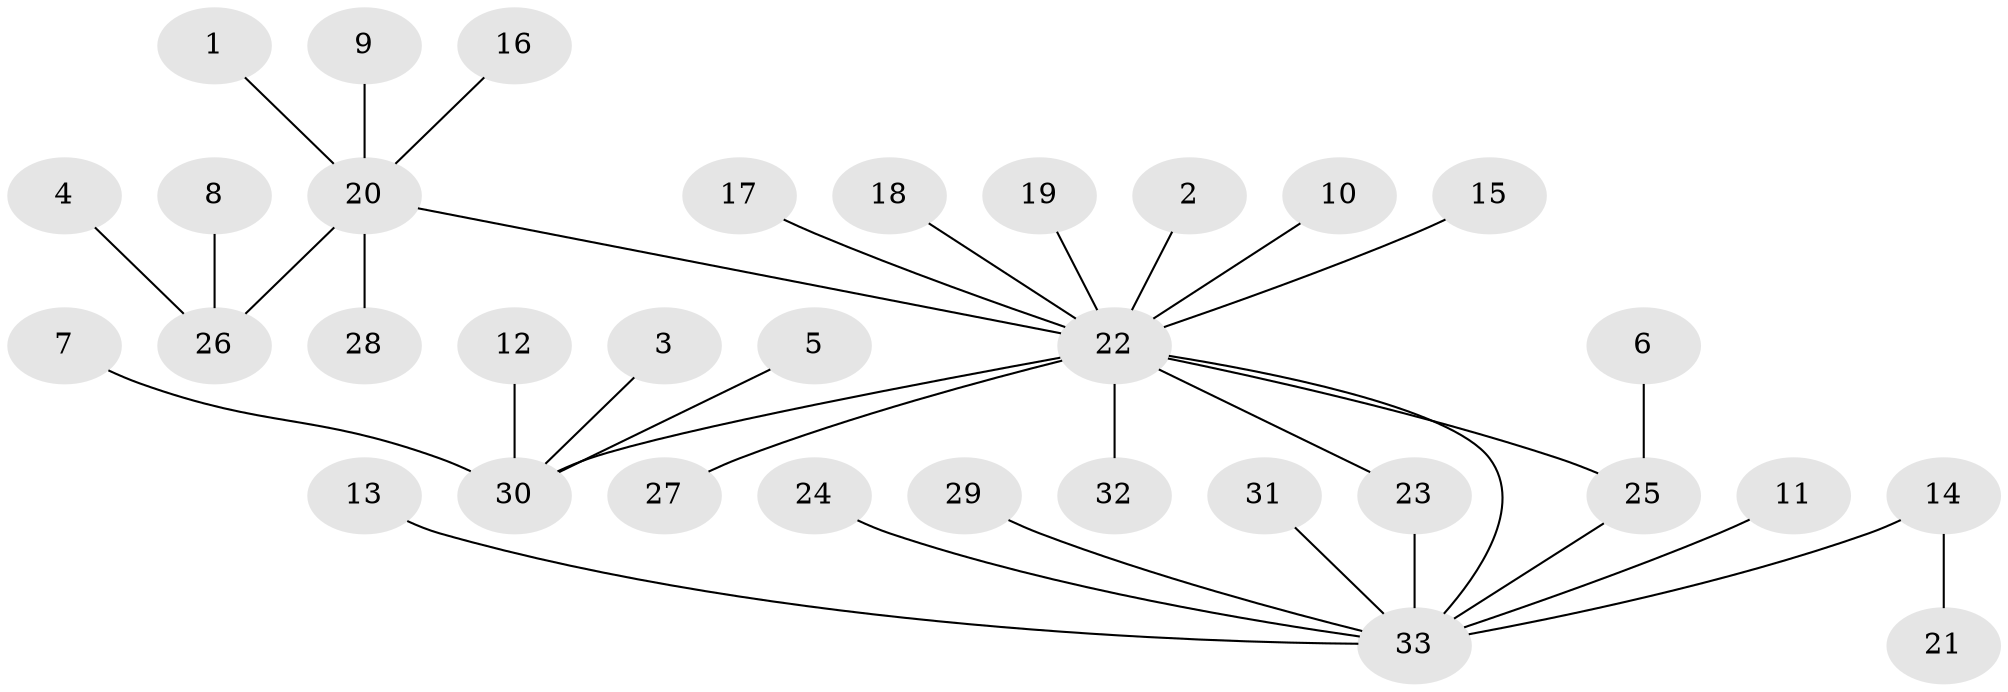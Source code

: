 // original degree distribution, {11: 0.009345794392523364, 18: 0.009345794392523364, 10: 0.009345794392523364, 14: 0.009345794392523364, 4: 0.028037383177570093, 2: 0.11214953271028037, 3: 0.04672897196261682, 1: 0.719626168224299, 8: 0.009345794392523364, 6: 0.018691588785046728, 5: 0.028037383177570093}
// Generated by graph-tools (version 1.1) at 2025/36/03/04/25 23:36:45]
// undirected, 33 vertices, 34 edges
graph export_dot {
  node [color=gray90,style=filled];
  1;
  2;
  3;
  4;
  5;
  6;
  7;
  8;
  9;
  10;
  11;
  12;
  13;
  14;
  15;
  16;
  17;
  18;
  19;
  20;
  21;
  22;
  23;
  24;
  25;
  26;
  27;
  28;
  29;
  30;
  31;
  32;
  33;
  1 -- 20 [weight=1.0];
  2 -- 22 [weight=1.0];
  3 -- 30 [weight=1.0];
  4 -- 26 [weight=1.0];
  5 -- 30 [weight=1.0];
  6 -- 25 [weight=1.0];
  7 -- 30 [weight=1.0];
  8 -- 26 [weight=1.0];
  9 -- 20 [weight=1.0];
  10 -- 22 [weight=1.0];
  11 -- 33 [weight=1.0];
  12 -- 30 [weight=1.0];
  13 -- 33 [weight=1.0];
  14 -- 21 [weight=1.0];
  14 -- 33 [weight=1.0];
  15 -- 22 [weight=1.0];
  16 -- 20 [weight=1.0];
  17 -- 22 [weight=1.0];
  18 -- 22 [weight=1.0];
  19 -- 22 [weight=1.0];
  20 -- 22 [weight=1.0];
  20 -- 26 [weight=1.0];
  20 -- 28 [weight=1.0];
  22 -- 23 [weight=1.0];
  22 -- 25 [weight=1.0];
  22 -- 27 [weight=1.0];
  22 -- 30 [weight=1.0];
  22 -- 32 [weight=1.0];
  22 -- 33 [weight=1.0];
  23 -- 33 [weight=1.0];
  24 -- 33 [weight=1.0];
  25 -- 33 [weight=1.0];
  29 -- 33 [weight=1.0];
  31 -- 33 [weight=1.0];
}
